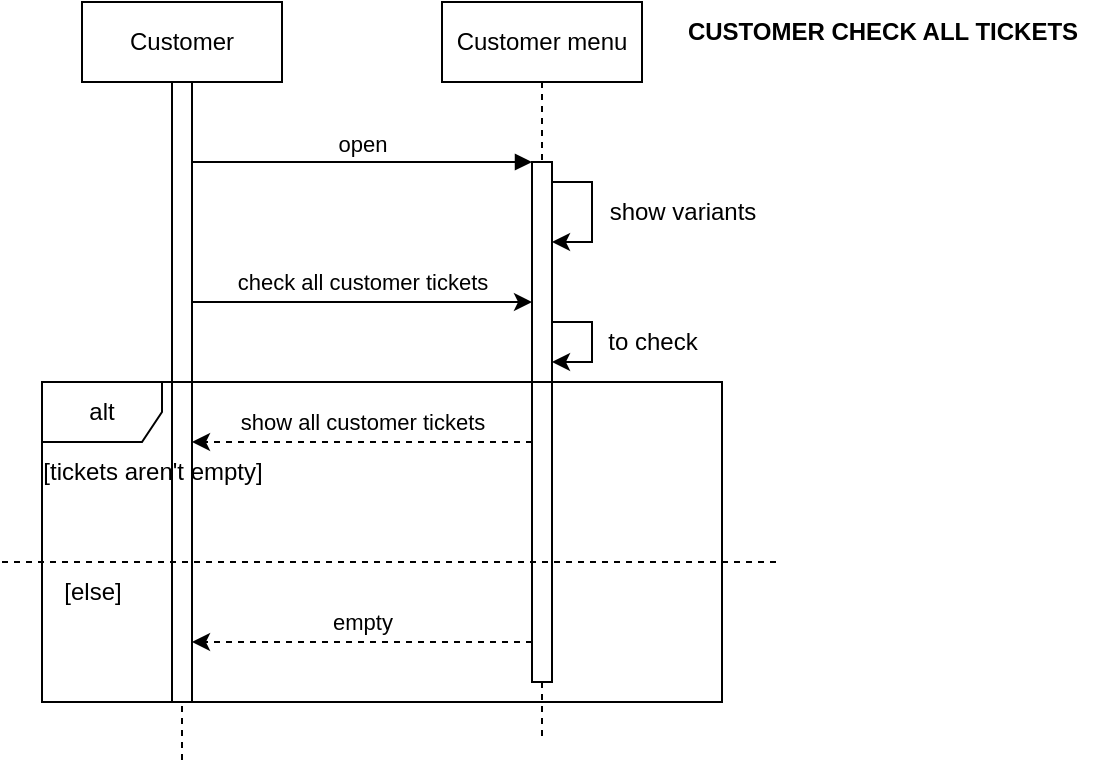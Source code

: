 <mxfile version="21.1.8" type="device">
  <diagram name="Page-1" id="2YBvvXClWsGukQMizWep">
    <mxGraphModel dx="945" dy="619" grid="1" gridSize="10" guides="1" tooltips="1" connect="1" arrows="1" fold="1" page="1" pageScale="1" pageWidth="850" pageHeight="1100" math="0" shadow="0">
      <root>
        <mxCell id="0" />
        <mxCell id="1" parent="0" />
        <mxCell id="YZ9-tavg70rue4cTiQ0h-20" value="Customer" style="shape=umlLifeline;perimeter=lifelinePerimeter;whiteSpace=wrap;html=1;container=0;dropTarget=0;collapsible=0;recursiveResize=0;outlineConnect=0;portConstraint=eastwest;newEdgeStyle={&quot;edgeStyle&quot;:&quot;elbowEdgeStyle&quot;,&quot;elbow&quot;:&quot;vertical&quot;,&quot;curved&quot;:0,&quot;rounded&quot;:0};" parent="1" vertex="1">
          <mxGeometry x="50" y="10" width="100" height="380" as="geometry" />
        </mxCell>
        <mxCell id="YZ9-tavg70rue4cTiQ0h-21" value="" style="html=1;points=[];perimeter=orthogonalPerimeter;outlineConnect=0;targetShapes=umlLifeline;portConstraint=eastwest;newEdgeStyle={&quot;edgeStyle&quot;:&quot;elbowEdgeStyle&quot;,&quot;elbow&quot;:&quot;vertical&quot;,&quot;curved&quot;:0,&quot;rounded&quot;:0};" parent="YZ9-tavg70rue4cTiQ0h-20" vertex="1">
          <mxGeometry x="45" y="40" width="10" height="310" as="geometry" />
        </mxCell>
        <mxCell id="YZ9-tavg70rue4cTiQ0h-22" value="Customer menu" style="shape=umlLifeline;perimeter=lifelinePerimeter;whiteSpace=wrap;html=1;container=0;dropTarget=0;collapsible=0;recursiveResize=0;outlineConnect=0;portConstraint=eastwest;newEdgeStyle={&quot;edgeStyle&quot;:&quot;elbowEdgeStyle&quot;,&quot;elbow&quot;:&quot;vertical&quot;,&quot;curved&quot;:0,&quot;rounded&quot;:0};" parent="1" vertex="1">
          <mxGeometry x="230" y="10" width="100" height="370" as="geometry" />
        </mxCell>
        <mxCell id="YZ9-tavg70rue4cTiQ0h-23" value="" style="html=1;points=[];perimeter=orthogonalPerimeter;outlineConnect=0;targetShapes=umlLifeline;portConstraint=eastwest;newEdgeStyle={&quot;edgeStyle&quot;:&quot;elbowEdgeStyle&quot;,&quot;elbow&quot;:&quot;vertical&quot;,&quot;curved&quot;:0,&quot;rounded&quot;:0};" parent="YZ9-tavg70rue4cTiQ0h-22" vertex="1">
          <mxGeometry x="45" y="80" width="10" height="260" as="geometry" />
        </mxCell>
        <mxCell id="YZ9-tavg70rue4cTiQ0h-24" value="" style="endArrow=classic;html=1;rounded=0;" parent="YZ9-tavg70rue4cTiQ0h-22" source="YZ9-tavg70rue4cTiQ0h-23" target="YZ9-tavg70rue4cTiQ0h-23" edge="1">
          <mxGeometry width="50" height="50" relative="1" as="geometry">
            <mxPoint x="70" y="120" as="sourcePoint" />
            <mxPoint x="120" y="70" as="targetPoint" />
            <Array as="points">
              <mxPoint x="75" y="90" />
              <mxPoint x="75" y="120" />
            </Array>
          </mxGeometry>
        </mxCell>
        <mxCell id="YZ9-tavg70rue4cTiQ0h-25" value="" style="endArrow=classic;html=1;rounded=0;" parent="YZ9-tavg70rue4cTiQ0h-22" source="YZ9-tavg70rue4cTiQ0h-23" target="YZ9-tavg70rue4cTiQ0h-23" edge="1">
          <mxGeometry width="50" height="50" relative="1" as="geometry">
            <mxPoint x="50" y="200" as="sourcePoint" />
            <mxPoint x="100" y="150" as="targetPoint" />
            <Array as="points">
              <mxPoint x="75" y="160" />
              <mxPoint x="75" y="180" />
            </Array>
          </mxGeometry>
        </mxCell>
        <mxCell id="YZ9-tavg70rue4cTiQ0h-26" value="open" style="html=1;verticalAlign=bottom;endArrow=block;edgeStyle=elbowEdgeStyle;elbow=vertical;curved=0;rounded=0;" parent="1" source="YZ9-tavg70rue4cTiQ0h-21" target="YZ9-tavg70rue4cTiQ0h-23" edge="1">
          <mxGeometry relative="1" as="geometry">
            <mxPoint x="205" y="100" as="sourcePoint" />
            <Array as="points">
              <mxPoint x="190" y="90" />
            </Array>
          </mxGeometry>
        </mxCell>
        <mxCell id="YZ9-tavg70rue4cTiQ0h-27" value="show variants" style="text;html=1;align=center;verticalAlign=middle;resizable=0;points=[];autosize=1;strokeColor=none;fillColor=none;" parent="1" vertex="1">
          <mxGeometry x="300" y="100" width="100" height="30" as="geometry" />
        </mxCell>
        <mxCell id="YZ9-tavg70rue4cTiQ0h-28" value="" style="endArrow=classic;html=1;rounded=0;" parent="1" source="YZ9-tavg70rue4cTiQ0h-21" target="YZ9-tavg70rue4cTiQ0h-23" edge="1">
          <mxGeometry relative="1" as="geometry">
            <mxPoint x="160" y="159.58" as="sourcePoint" />
            <mxPoint x="260" y="159.58" as="targetPoint" />
            <Array as="points">
              <mxPoint x="230" y="160" />
            </Array>
          </mxGeometry>
        </mxCell>
        <mxCell id="YZ9-tavg70rue4cTiQ0h-29" value="check all customer tickets" style="edgeLabel;resizable=0;html=1;align=center;verticalAlign=middle;" parent="YZ9-tavg70rue4cTiQ0h-28" connectable="0" vertex="1">
          <mxGeometry relative="1" as="geometry">
            <mxPoint y="-10" as="offset" />
          </mxGeometry>
        </mxCell>
        <mxCell id="YZ9-tavg70rue4cTiQ0h-30" value="alt" style="shape=umlFrame;whiteSpace=wrap;html=1;pointerEvents=0;" parent="1" vertex="1">
          <mxGeometry x="30" y="200" width="340" height="160" as="geometry" />
        </mxCell>
        <mxCell id="YZ9-tavg70rue4cTiQ0h-31" value="to check" style="text;html=1;align=center;verticalAlign=middle;resizable=0;points=[];autosize=1;strokeColor=none;fillColor=none;" parent="1" vertex="1">
          <mxGeometry x="300" y="165" width="70" height="30" as="geometry" />
        </mxCell>
        <mxCell id="YZ9-tavg70rue4cTiQ0h-32" value="[tickets aren&#39;t empty]" style="text;html=1;align=center;verticalAlign=middle;resizable=0;points=[];autosize=1;strokeColor=none;fillColor=none;" parent="1" vertex="1">
          <mxGeometry x="20" y="230" width="130" height="30" as="geometry" />
        </mxCell>
        <mxCell id="YZ9-tavg70rue4cTiQ0h-33" value="" style="endArrow=classic;html=1;rounded=0;dashed=1;" parent="1" source="YZ9-tavg70rue4cTiQ0h-23" target="YZ9-tavg70rue4cTiQ0h-21" edge="1">
          <mxGeometry relative="1" as="geometry">
            <mxPoint x="250" y="250" as="sourcePoint" />
            <mxPoint x="410" y="250" as="targetPoint" />
            <Array as="points">
              <mxPoint x="230" y="230" />
            </Array>
          </mxGeometry>
        </mxCell>
        <mxCell id="YZ9-tavg70rue4cTiQ0h-34" value="show all customer tickets" style="edgeLabel;resizable=0;html=1;align=center;verticalAlign=middle;" parent="YZ9-tavg70rue4cTiQ0h-33" connectable="0" vertex="1">
          <mxGeometry relative="1" as="geometry">
            <mxPoint y="-10" as="offset" />
          </mxGeometry>
        </mxCell>
        <mxCell id="YZ9-tavg70rue4cTiQ0h-35" value="" style="endArrow=none;dashed=1;html=1;rounded=0;" parent="1" edge="1">
          <mxGeometry width="50" height="50" relative="1" as="geometry">
            <mxPoint x="10" y="290" as="sourcePoint" />
            <mxPoint x="400" y="290" as="targetPoint" />
          </mxGeometry>
        </mxCell>
        <mxCell id="YZ9-tavg70rue4cTiQ0h-36" value="[else]" style="text;html=1;align=center;verticalAlign=middle;resizable=0;points=[];autosize=1;strokeColor=none;fillColor=none;" parent="1" vertex="1">
          <mxGeometry x="30" y="290" width="50" height="30" as="geometry" />
        </mxCell>
        <mxCell id="YZ9-tavg70rue4cTiQ0h-37" value="" style="endArrow=classic;html=1;rounded=0;dashed=1;" parent="1" edge="1">
          <mxGeometry relative="1" as="geometry">
            <mxPoint x="275" y="330" as="sourcePoint" />
            <mxPoint x="105" y="330" as="targetPoint" />
            <Array as="points">
              <mxPoint x="240" y="330" />
            </Array>
          </mxGeometry>
        </mxCell>
        <mxCell id="YZ9-tavg70rue4cTiQ0h-38" value="empty" style="edgeLabel;resizable=0;html=1;align=center;verticalAlign=middle;" parent="YZ9-tavg70rue4cTiQ0h-37" connectable="0" vertex="1">
          <mxGeometry relative="1" as="geometry">
            <mxPoint y="-10" as="offset" />
          </mxGeometry>
        </mxCell>
        <mxCell id="YZ9-tavg70rue4cTiQ0h-39" value="CUSTOMER CHECK ALL TICKETS" style="text;html=1;align=center;verticalAlign=middle;resizable=0;points=[];autosize=1;strokeColor=none;fillColor=none;strokeWidth=1;fontStyle=1" parent="1" vertex="1">
          <mxGeometry x="340" y="10" width="220" height="30" as="geometry" />
        </mxCell>
      </root>
    </mxGraphModel>
  </diagram>
</mxfile>
